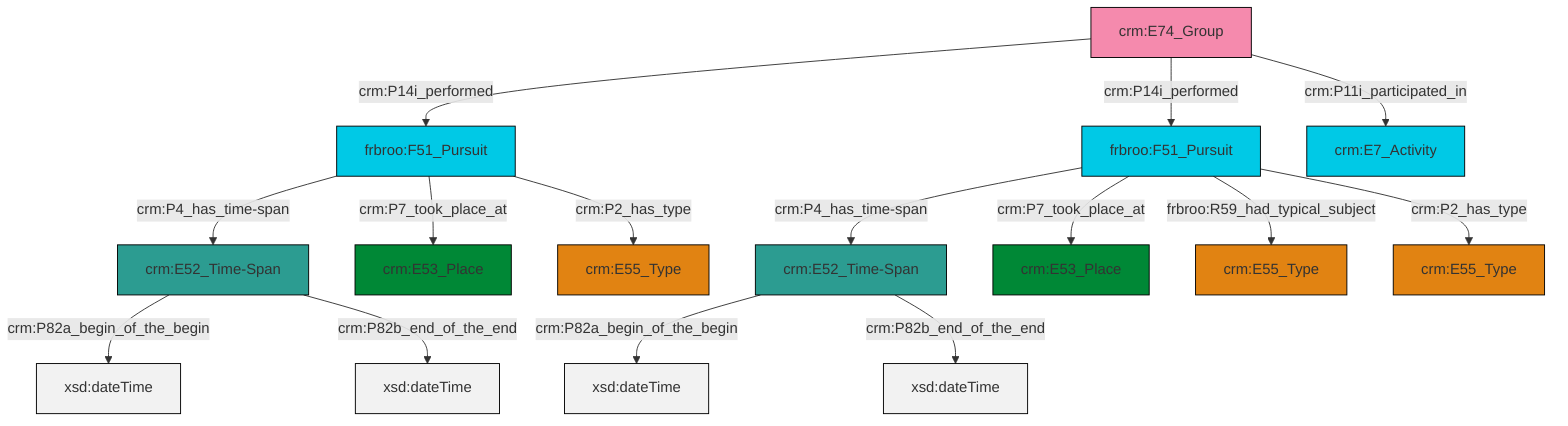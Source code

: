 graph TD
classDef Literal fill:#f2f2f2,stroke:#000000;
classDef CRM_Entity fill:#FFFFFF,stroke:#000000;
classDef Temporal_Entity fill:#00C9E6, stroke:#000000;
classDef Type fill:#E18312, stroke:#000000;
classDef Time-Span fill:#2C9C91, stroke:#000000;
classDef Appellation fill:#FFEB7F, stroke:#000000;
classDef Place fill:#008836, stroke:#000000;
classDef Persistent_Item fill:#B266B2, stroke:#000000;
classDef Conceptual_Object fill:#FFD700, stroke:#000000;
classDef Physical_Thing fill:#D2B48C, stroke:#000000;
classDef Actor fill:#f58aad, stroke:#000000;
classDef PC_Classes fill:#4ce600, stroke:#000000;
classDef Multi fill:#cccccc,stroke:#000000;

4["crm:E74_Group"]:::Actor -->|crm:P14i_performed| 6["frbroo:F51_Pursuit"]:::Temporal_Entity
7["frbroo:F51_Pursuit"]:::Temporal_Entity -->|crm:P4_has_time-span| 8["crm:E52_Time-Span"]:::Time-Span
6["frbroo:F51_Pursuit"]:::Temporal_Entity -->|crm:P4_has_time-span| 9["crm:E52_Time-Span"]:::Time-Span
8["crm:E52_Time-Span"]:::Time-Span -->|crm:P82a_begin_of_the_begin| 10[xsd:dateTime]:::Literal
7["frbroo:F51_Pursuit"]:::Temporal_Entity -->|crm:P7_took_place_at| 0["crm:E53_Place"]:::Place
6["frbroo:F51_Pursuit"]:::Temporal_Entity -->|crm:P7_took_place_at| 11["crm:E53_Place"]:::Place
9["crm:E52_Time-Span"]:::Time-Span -->|crm:P82a_begin_of_the_begin| 12[xsd:dateTime]:::Literal
7["frbroo:F51_Pursuit"]:::Temporal_Entity -->|frbroo:R59_had_typical_subject| 2["crm:E55_Type"]:::Type
4["crm:E74_Group"]:::Actor -->|crm:P14i_performed| 7["frbroo:F51_Pursuit"]:::Temporal_Entity
7["frbroo:F51_Pursuit"]:::Temporal_Entity -->|crm:P2_has_type| 20["crm:E55_Type"]:::Type
8["crm:E52_Time-Span"]:::Time-Span -->|crm:P82b_end_of_the_end| 21[xsd:dateTime]:::Literal
4["crm:E74_Group"]:::Actor -->|crm:P11i_participated_in| 15["crm:E7_Activity"]:::Temporal_Entity
6["frbroo:F51_Pursuit"]:::Temporal_Entity -->|crm:P2_has_type| 18["crm:E55_Type"]:::Type
9["crm:E52_Time-Span"]:::Time-Span -->|crm:P82b_end_of_the_end| 24[xsd:dateTime]:::Literal